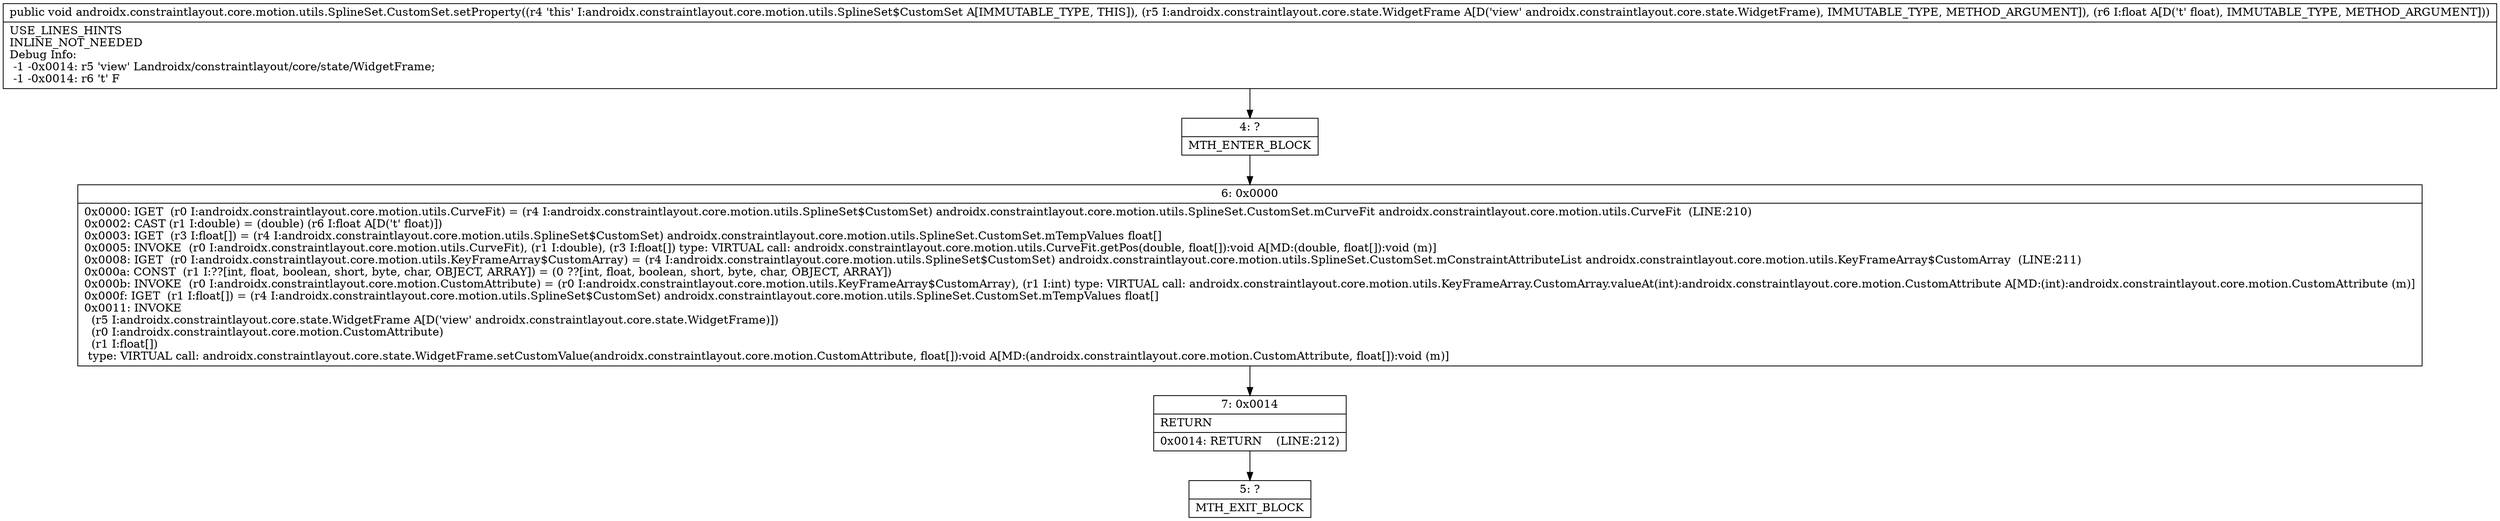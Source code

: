 digraph "CFG forandroidx.constraintlayout.core.motion.utils.SplineSet.CustomSet.setProperty(Landroidx\/constraintlayout\/core\/state\/WidgetFrame;F)V" {
Node_4 [shape=record,label="{4\:\ ?|MTH_ENTER_BLOCK\l}"];
Node_6 [shape=record,label="{6\:\ 0x0000|0x0000: IGET  (r0 I:androidx.constraintlayout.core.motion.utils.CurveFit) = (r4 I:androidx.constraintlayout.core.motion.utils.SplineSet$CustomSet) androidx.constraintlayout.core.motion.utils.SplineSet.CustomSet.mCurveFit androidx.constraintlayout.core.motion.utils.CurveFit  (LINE:210)\l0x0002: CAST (r1 I:double) = (double) (r6 I:float A[D('t' float)]) \l0x0003: IGET  (r3 I:float[]) = (r4 I:androidx.constraintlayout.core.motion.utils.SplineSet$CustomSet) androidx.constraintlayout.core.motion.utils.SplineSet.CustomSet.mTempValues float[] \l0x0005: INVOKE  (r0 I:androidx.constraintlayout.core.motion.utils.CurveFit), (r1 I:double), (r3 I:float[]) type: VIRTUAL call: androidx.constraintlayout.core.motion.utils.CurveFit.getPos(double, float[]):void A[MD:(double, float[]):void (m)]\l0x0008: IGET  (r0 I:androidx.constraintlayout.core.motion.utils.KeyFrameArray$CustomArray) = (r4 I:androidx.constraintlayout.core.motion.utils.SplineSet$CustomSet) androidx.constraintlayout.core.motion.utils.SplineSet.CustomSet.mConstraintAttributeList androidx.constraintlayout.core.motion.utils.KeyFrameArray$CustomArray  (LINE:211)\l0x000a: CONST  (r1 I:??[int, float, boolean, short, byte, char, OBJECT, ARRAY]) = (0 ??[int, float, boolean, short, byte, char, OBJECT, ARRAY]) \l0x000b: INVOKE  (r0 I:androidx.constraintlayout.core.motion.CustomAttribute) = (r0 I:androidx.constraintlayout.core.motion.utils.KeyFrameArray$CustomArray), (r1 I:int) type: VIRTUAL call: androidx.constraintlayout.core.motion.utils.KeyFrameArray.CustomArray.valueAt(int):androidx.constraintlayout.core.motion.CustomAttribute A[MD:(int):androidx.constraintlayout.core.motion.CustomAttribute (m)]\l0x000f: IGET  (r1 I:float[]) = (r4 I:androidx.constraintlayout.core.motion.utils.SplineSet$CustomSet) androidx.constraintlayout.core.motion.utils.SplineSet.CustomSet.mTempValues float[] \l0x0011: INVOKE  \l  (r5 I:androidx.constraintlayout.core.state.WidgetFrame A[D('view' androidx.constraintlayout.core.state.WidgetFrame)])\l  (r0 I:androidx.constraintlayout.core.motion.CustomAttribute)\l  (r1 I:float[])\l type: VIRTUAL call: androidx.constraintlayout.core.state.WidgetFrame.setCustomValue(androidx.constraintlayout.core.motion.CustomAttribute, float[]):void A[MD:(androidx.constraintlayout.core.motion.CustomAttribute, float[]):void (m)]\l}"];
Node_7 [shape=record,label="{7\:\ 0x0014|RETURN\l|0x0014: RETURN    (LINE:212)\l}"];
Node_5 [shape=record,label="{5\:\ ?|MTH_EXIT_BLOCK\l}"];
MethodNode[shape=record,label="{public void androidx.constraintlayout.core.motion.utils.SplineSet.CustomSet.setProperty((r4 'this' I:androidx.constraintlayout.core.motion.utils.SplineSet$CustomSet A[IMMUTABLE_TYPE, THIS]), (r5 I:androidx.constraintlayout.core.state.WidgetFrame A[D('view' androidx.constraintlayout.core.state.WidgetFrame), IMMUTABLE_TYPE, METHOD_ARGUMENT]), (r6 I:float A[D('t' float), IMMUTABLE_TYPE, METHOD_ARGUMENT]))  | USE_LINES_HINTS\lINLINE_NOT_NEEDED\lDebug Info:\l  \-1 \-0x0014: r5 'view' Landroidx\/constraintlayout\/core\/state\/WidgetFrame;\l  \-1 \-0x0014: r6 't' F\l}"];
MethodNode -> Node_4;Node_4 -> Node_6;
Node_6 -> Node_7;
Node_7 -> Node_5;
}

